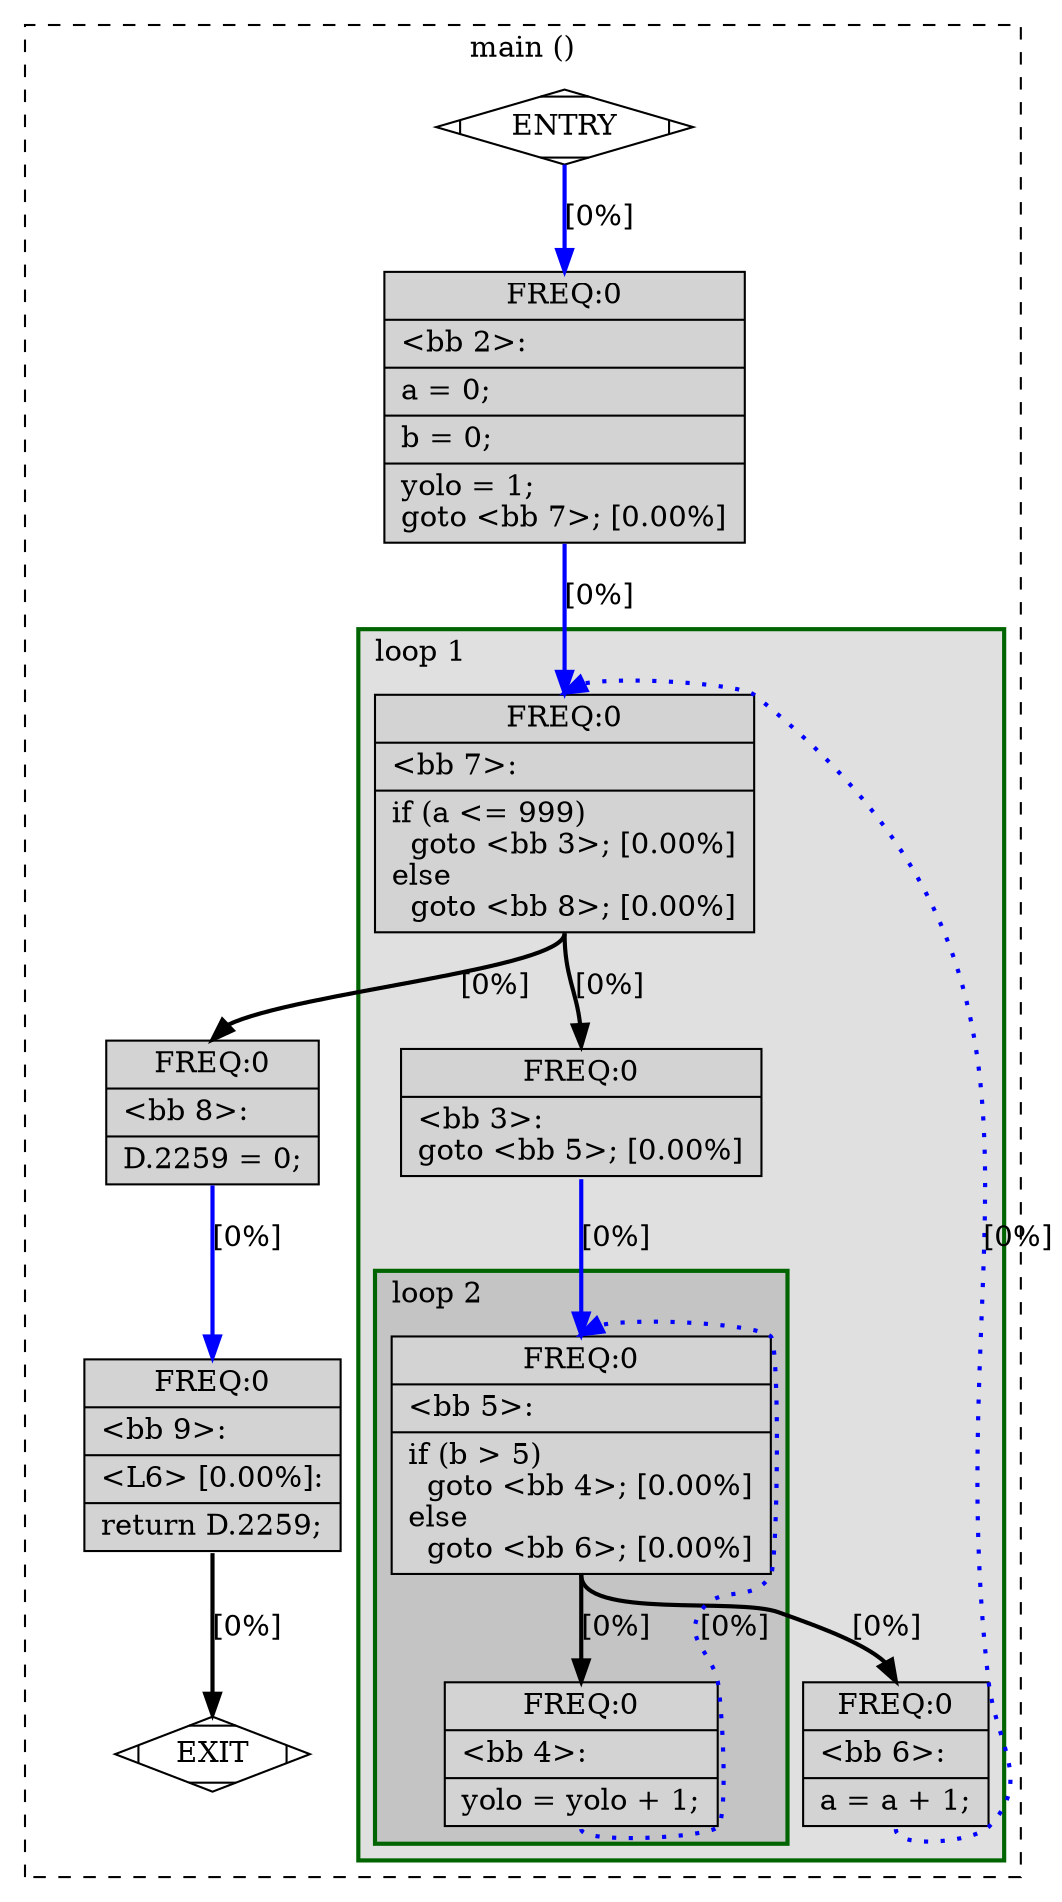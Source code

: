 digraph "main.c.011t.cfg" {
overlap=false;
subgraph "cluster_main" {
	style="dashed";
	color="black";
	label="main ()";
	subgraph cluster_0_1 {
	style="filled";
	color="darkgreen";
	fillcolor="grey88";
	label="loop 1";
	labeljust=l;
	penwidth=2;
	subgraph cluster_0_2 {
	style="filled";
	color="darkgreen";
	fillcolor="grey77";
	label="loop 2";
	labeljust=l;
	penwidth=2;
	fn_0_basic_block_5 [shape=record,style=filled,fillcolor=lightgrey,label="{ FREQ:0 |\<bb\ 5\>:\l\
|if\ (b\ \>\ 5)\l\
\ \ goto\ \<bb\ 4\>;\ [0.00%]\l\
else\l\
\ \ goto\ \<bb\ 6\>;\ [0.00%]\l\
}"];

	fn_0_basic_block_4 [shape=record,style=filled,fillcolor=lightgrey,label="{ FREQ:0 |\<bb\ 4\>:\l\
|yolo\ =\ yolo\ +\ 1;\l\
}"];

	}
	fn_0_basic_block_7 [shape=record,style=filled,fillcolor=lightgrey,label="{ FREQ:0 |\<bb\ 7\>:\l\
|if\ (a\ \<=\ 999)\l\
\ \ goto\ \<bb\ 3\>;\ [0.00%]\l\
else\l\
\ \ goto\ \<bb\ 8\>;\ [0.00%]\l\
}"];

	fn_0_basic_block_3 [shape=record,style=filled,fillcolor=lightgrey,label="{ FREQ:0 |\<bb\ 3\>:\l\
goto\ \<bb\ 5\>;\ [0.00%]\l\
}"];

	fn_0_basic_block_6 [shape=record,style=filled,fillcolor=lightgrey,label="{ FREQ:0 |\<bb\ 6\>:\l\
|a\ =\ a\ +\ 1;\l\
}"];

	}
	fn_0_basic_block_0 [shape=Mdiamond,style=filled,fillcolor=white,label="ENTRY"];

	fn_0_basic_block_1 [shape=Mdiamond,style=filled,fillcolor=white,label="EXIT"];

	fn_0_basic_block_2 [shape=record,style=filled,fillcolor=lightgrey,label="{ FREQ:0 |\<bb\ 2\>:\l\
|a\ =\ 0;\l\
|b\ =\ 0;\l\
|yolo\ =\ 1;\l\
goto\ \<bb\ 7\>;\ [0.00%]\l\
}"];

	fn_0_basic_block_8 [shape=record,style=filled,fillcolor=lightgrey,label="{ FREQ:0 |\<bb\ 8\>:\l\
|D.2259\ =\ 0;\l\
}"];

	fn_0_basic_block_9 [shape=record,style=filled,fillcolor=lightgrey,label="{ FREQ:0 |\<bb\ 9\>:\l\
|\<L6\>\ [0.00%]:\l\
|return\ D.2259;\l\
}"];

	fn_0_basic_block_0:s -> fn_0_basic_block_2:n [style="solid,bold",color=blue,weight=100,constraint=true, label="[0%]"];
	fn_0_basic_block_2:s -> fn_0_basic_block_7:n [style="solid,bold",color=blue,weight=100,constraint=true, label="[0%]"];
	fn_0_basic_block_3:s -> fn_0_basic_block_5:n [style="solid,bold",color=blue,weight=100,constraint=true, label="[0%]"];
	fn_0_basic_block_4:s -> fn_0_basic_block_5:n [style="dotted,bold",color=blue,weight=10,constraint=false, label="[0%]"];
	fn_0_basic_block_5:s -> fn_0_basic_block_4:n [style="solid,bold",color=black,weight=10,constraint=true, label="[0%]"];
	fn_0_basic_block_5:s -> fn_0_basic_block_6:n [style="solid,bold",color=black,weight=10,constraint=true, label="[0%]"];
	fn_0_basic_block_6:s -> fn_0_basic_block_7:n [style="dotted,bold",color=blue,weight=10,constraint=false, label="[0%]"];
	fn_0_basic_block_7:s -> fn_0_basic_block_3:n [style="solid,bold",color=black,weight=10,constraint=true, label="[0%]"];
	fn_0_basic_block_7:s -> fn_0_basic_block_8:n [style="solid,bold",color=black,weight=10,constraint=true, label="[0%]"];
	fn_0_basic_block_8:s -> fn_0_basic_block_9:n [style="solid,bold",color=blue,weight=100,constraint=true, label="[0%]"];
	fn_0_basic_block_9:s -> fn_0_basic_block_1:n [style="solid,bold",color=black,weight=10,constraint=true, label="[0%]"];
	fn_0_basic_block_0:s -> fn_0_basic_block_1:n [style="invis",constraint=true];
}
}
